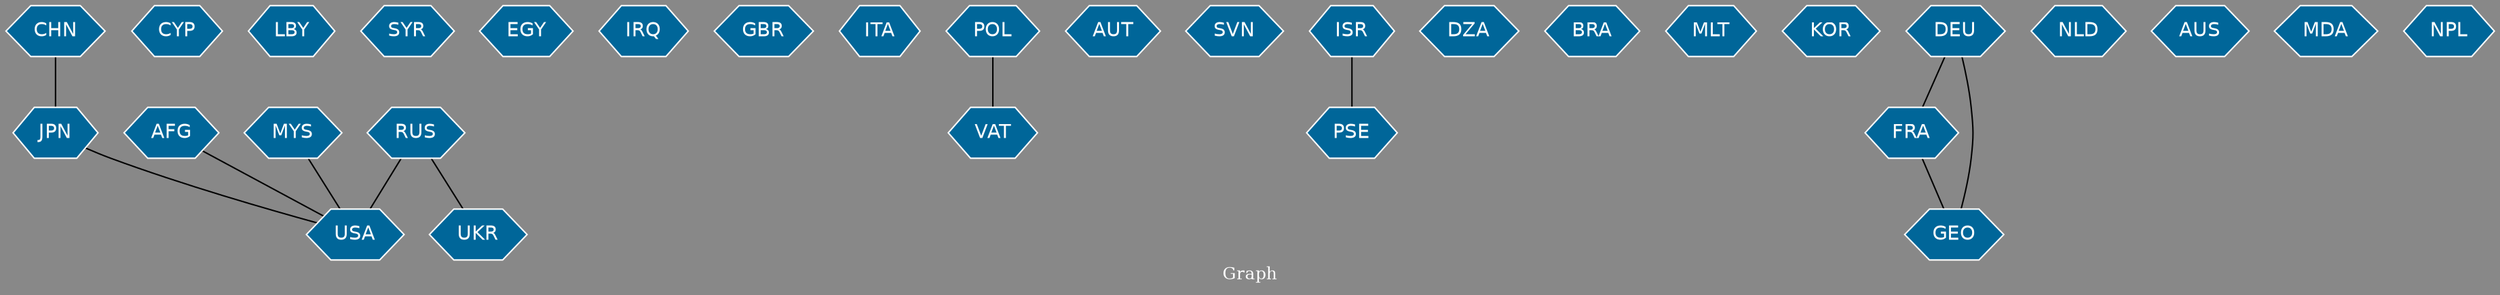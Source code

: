 // Countries together in item graph
graph {
	graph [bgcolor="#888888" fontcolor=white fontsize=12 label="Graph" outputorder=edgesfirst overlap=prism]
	node [color=white fillcolor="#006699" fontcolor=white fontname=Helvetica shape=hexagon style=filled]
	edge [arrowhead=open color=black fontcolor=white fontname=Courier fontsize=12]
		USA [label=USA]
		JPN [label=JPN]
		UKR [label=UKR]
		CYP [label=CYP]
		LBY [label=LBY]
		SYR [label=SYR]
		EGY [label=EGY]
		IRQ [label=IRQ]
		GBR [label=GBR]
		RUS [label=RUS]
		AFG [label=AFG]
		ITA [label=ITA]
		VAT [label=VAT]
		AUT [label=AUT]
		MYS [label=MYS]
		POL [label=POL]
		CHN [label=CHN]
		SVN [label=SVN]
		PSE [label=PSE]
		ISR [label=ISR]
		DZA [label=DZA]
		BRA [label=BRA]
		MLT [label=MLT]
		KOR [label=KOR]
		FRA [label=FRA]
		GEO [label=GEO]
		DEU [label=DEU]
		NLD [label=NLD]
		AUS [label=AUS]
		MDA [label=MDA]
		NPL [label=NPL]
			DEU -- FRA [weight=1]
			FRA -- GEO [weight=1]
			ISR -- PSE [weight=1]
			CHN -- JPN [weight=1]
			JPN -- USA [weight=1]
			MYS -- USA [weight=1]
			RUS -- USA [weight=4]
			RUS -- UKR [weight=1]
			DEU -- GEO [weight=1]
			POL -- VAT [weight=1]
			AFG -- USA [weight=1]
}